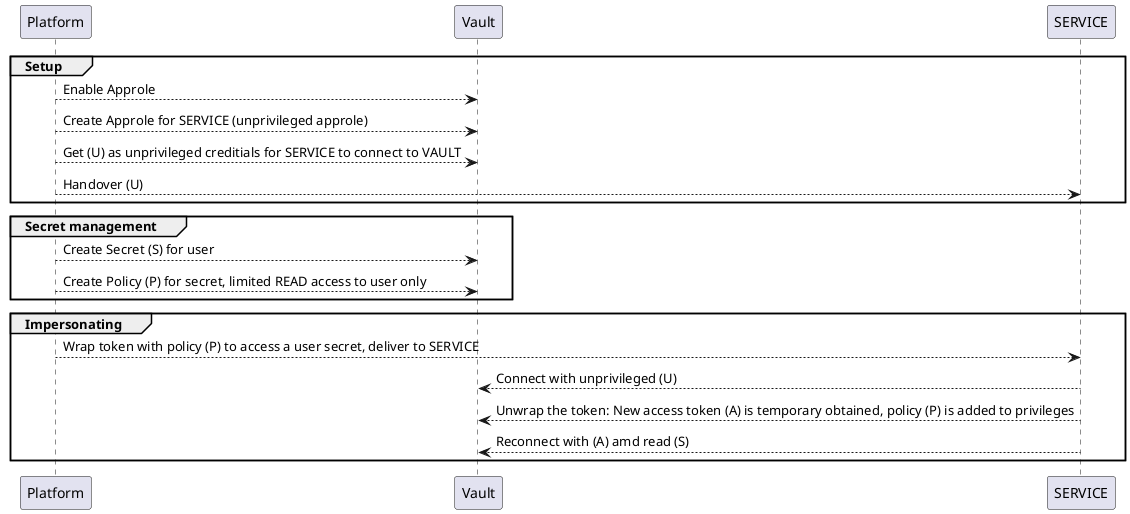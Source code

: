 @startuml
group Setup
    Platform --> Vault: Enable Approle
    Platform --> Vault: Create Approle for SERVICE (unprivileged approle)
    Platform --> Vault: Get (U) as unprivileged creditials for SERVICE to connect to VAULT
    Platform --> SERVICE: Handover (U)
end
group Secret management
    Platform --> Vault: Create Secret (S) for user
    Platform --> Vault: Create Policy (P) for secret, limited READ access to user only
end
group Impersonating
    Platform --> SERVICE: Wrap token with policy (P) to access a user secret, deliver to SERVICE
    SERVICE --> Vault: Connect with unprivileged (U)
    SERVICE --> Vault: Unwrap the token: New access token (A) is temporary obtained, policy (P) is added to privileges
    SERVICE --> Vault: Reconnect with (A) amd read (S)
end
@enduml